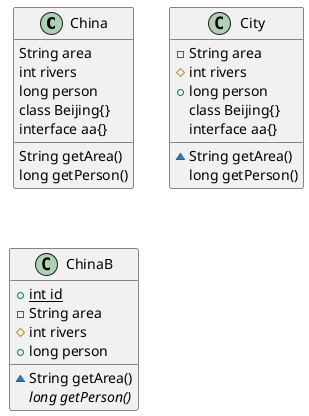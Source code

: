 @startuml
Class China {
    String area
    int rivers
    long person
    class Beijing{}
    interface aa{}

    String getArea()
    long getPerson()
}

Class City {
    -String area /'-表示权限private'/
    #int rivers  /'#表示权限protected'/
    +long person /'+表示权限public'/
    class Beijing{}
    interface aa{}

    ~String getArea() /'~表示权限package private'/
    long getPerson()
}

Class ChinaB {
    {static}+int id /' 表示 静态属性（下划线） '/
    -String area
    #int rivers
    +long person

    ~String getArea()
    {abstract}long getPerson() /' 表示 抽象方法（斜体） '/
}
@enduml